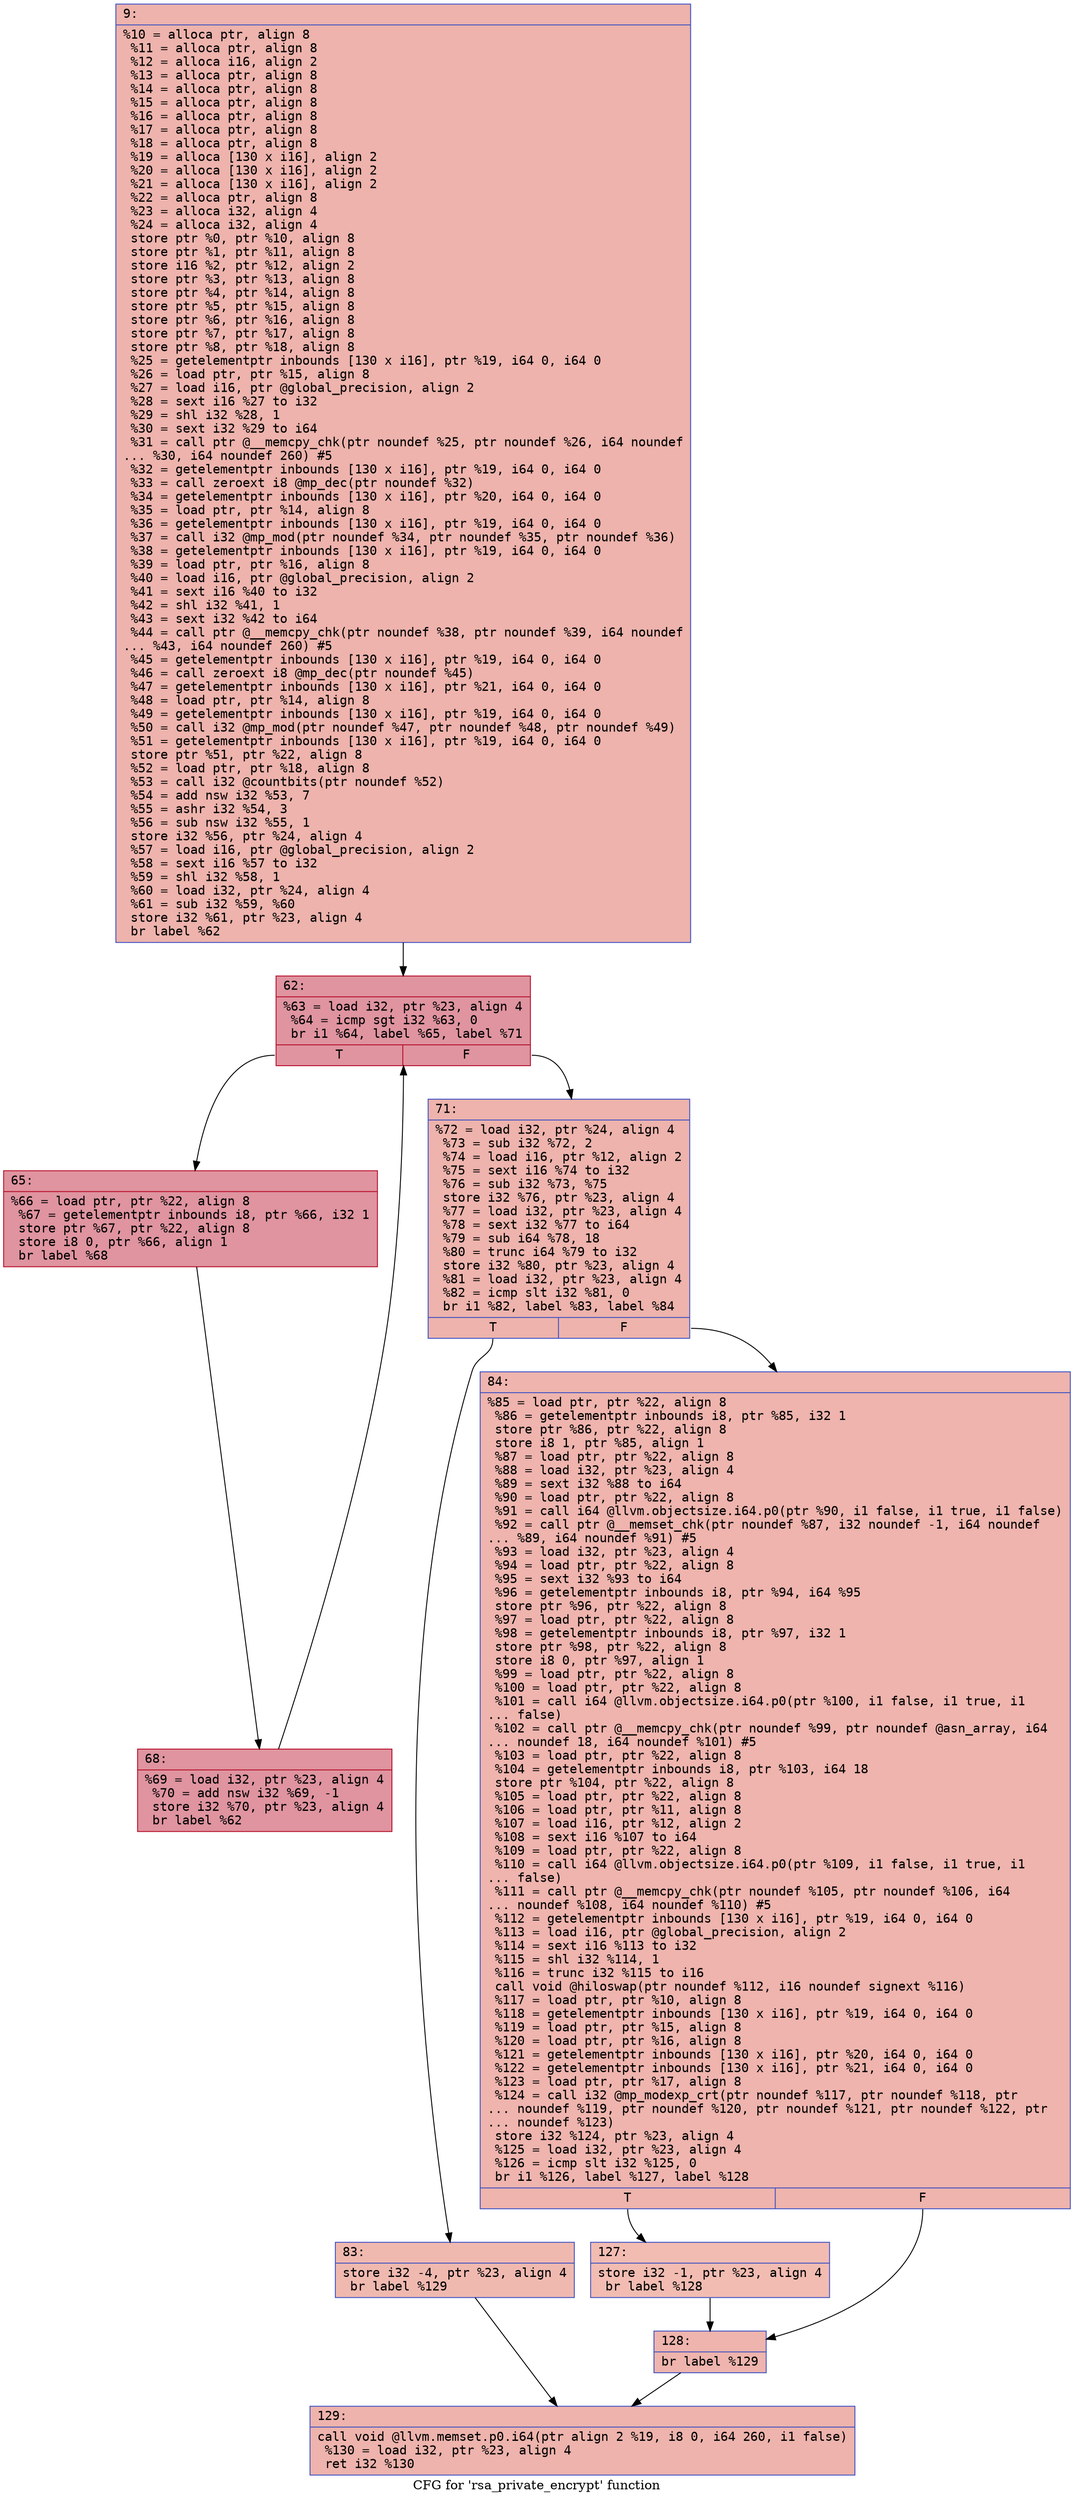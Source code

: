 digraph "CFG for 'rsa_private_encrypt' function" {
	label="CFG for 'rsa_private_encrypt' function";

	Node0x6000035865d0 [shape=record,color="#3d50c3ff", style=filled, fillcolor="#d6524470" fontname="Courier",label="{9:\l|  %10 = alloca ptr, align 8\l  %11 = alloca ptr, align 8\l  %12 = alloca i16, align 2\l  %13 = alloca ptr, align 8\l  %14 = alloca ptr, align 8\l  %15 = alloca ptr, align 8\l  %16 = alloca ptr, align 8\l  %17 = alloca ptr, align 8\l  %18 = alloca ptr, align 8\l  %19 = alloca [130 x i16], align 2\l  %20 = alloca [130 x i16], align 2\l  %21 = alloca [130 x i16], align 2\l  %22 = alloca ptr, align 8\l  %23 = alloca i32, align 4\l  %24 = alloca i32, align 4\l  store ptr %0, ptr %10, align 8\l  store ptr %1, ptr %11, align 8\l  store i16 %2, ptr %12, align 2\l  store ptr %3, ptr %13, align 8\l  store ptr %4, ptr %14, align 8\l  store ptr %5, ptr %15, align 8\l  store ptr %6, ptr %16, align 8\l  store ptr %7, ptr %17, align 8\l  store ptr %8, ptr %18, align 8\l  %25 = getelementptr inbounds [130 x i16], ptr %19, i64 0, i64 0\l  %26 = load ptr, ptr %15, align 8\l  %27 = load i16, ptr @global_precision, align 2\l  %28 = sext i16 %27 to i32\l  %29 = shl i32 %28, 1\l  %30 = sext i32 %29 to i64\l  %31 = call ptr @__memcpy_chk(ptr noundef %25, ptr noundef %26, i64 noundef\l... %30, i64 noundef 260) #5\l  %32 = getelementptr inbounds [130 x i16], ptr %19, i64 0, i64 0\l  %33 = call zeroext i8 @mp_dec(ptr noundef %32)\l  %34 = getelementptr inbounds [130 x i16], ptr %20, i64 0, i64 0\l  %35 = load ptr, ptr %14, align 8\l  %36 = getelementptr inbounds [130 x i16], ptr %19, i64 0, i64 0\l  %37 = call i32 @mp_mod(ptr noundef %34, ptr noundef %35, ptr noundef %36)\l  %38 = getelementptr inbounds [130 x i16], ptr %19, i64 0, i64 0\l  %39 = load ptr, ptr %16, align 8\l  %40 = load i16, ptr @global_precision, align 2\l  %41 = sext i16 %40 to i32\l  %42 = shl i32 %41, 1\l  %43 = sext i32 %42 to i64\l  %44 = call ptr @__memcpy_chk(ptr noundef %38, ptr noundef %39, i64 noundef\l... %43, i64 noundef 260) #5\l  %45 = getelementptr inbounds [130 x i16], ptr %19, i64 0, i64 0\l  %46 = call zeroext i8 @mp_dec(ptr noundef %45)\l  %47 = getelementptr inbounds [130 x i16], ptr %21, i64 0, i64 0\l  %48 = load ptr, ptr %14, align 8\l  %49 = getelementptr inbounds [130 x i16], ptr %19, i64 0, i64 0\l  %50 = call i32 @mp_mod(ptr noundef %47, ptr noundef %48, ptr noundef %49)\l  %51 = getelementptr inbounds [130 x i16], ptr %19, i64 0, i64 0\l  store ptr %51, ptr %22, align 8\l  %52 = load ptr, ptr %18, align 8\l  %53 = call i32 @countbits(ptr noundef %52)\l  %54 = add nsw i32 %53, 7\l  %55 = ashr i32 %54, 3\l  %56 = sub nsw i32 %55, 1\l  store i32 %56, ptr %24, align 4\l  %57 = load i16, ptr @global_precision, align 2\l  %58 = sext i16 %57 to i32\l  %59 = shl i32 %58, 1\l  %60 = load i32, ptr %24, align 4\l  %61 = sub i32 %59, %60\l  store i32 %61, ptr %23, align 4\l  br label %62\l}"];
	Node0x6000035865d0 -> Node0x600003586620[tooltip="9 -> 62\nProbability 100.00%" ];
	Node0x600003586620 [shape=record,color="#b70d28ff", style=filled, fillcolor="#b70d2870" fontname="Courier",label="{62:\l|  %63 = load i32, ptr %23, align 4\l  %64 = icmp sgt i32 %63, 0\l  br i1 %64, label %65, label %71\l|{<s0>T|<s1>F}}"];
	Node0x600003586620:s0 -> Node0x600003586670[tooltip="62 -> 65\nProbability 96.88%" ];
	Node0x600003586620:s1 -> Node0x600003586710[tooltip="62 -> 71\nProbability 3.12%" ];
	Node0x600003586670 [shape=record,color="#b70d28ff", style=filled, fillcolor="#b70d2870" fontname="Courier",label="{65:\l|  %66 = load ptr, ptr %22, align 8\l  %67 = getelementptr inbounds i8, ptr %66, i32 1\l  store ptr %67, ptr %22, align 8\l  store i8 0, ptr %66, align 1\l  br label %68\l}"];
	Node0x600003586670 -> Node0x6000035866c0[tooltip="65 -> 68\nProbability 100.00%" ];
	Node0x6000035866c0 [shape=record,color="#b70d28ff", style=filled, fillcolor="#b70d2870" fontname="Courier",label="{68:\l|  %69 = load i32, ptr %23, align 4\l  %70 = add nsw i32 %69, -1\l  store i32 %70, ptr %23, align 4\l  br label %62\l}"];
	Node0x6000035866c0 -> Node0x600003586620[tooltip="68 -> 62\nProbability 100.00%" ];
	Node0x600003586710 [shape=record,color="#3d50c3ff", style=filled, fillcolor="#d6524470" fontname="Courier",label="{71:\l|  %72 = load i32, ptr %24, align 4\l  %73 = sub i32 %72, 2\l  %74 = load i16, ptr %12, align 2\l  %75 = sext i16 %74 to i32\l  %76 = sub i32 %73, %75\l  store i32 %76, ptr %23, align 4\l  %77 = load i32, ptr %23, align 4\l  %78 = sext i32 %77 to i64\l  %79 = sub i64 %78, 18\l  %80 = trunc i64 %79 to i32\l  store i32 %80, ptr %23, align 4\l  %81 = load i32, ptr %23, align 4\l  %82 = icmp slt i32 %81, 0\l  br i1 %82, label %83, label %84\l|{<s0>T|<s1>F}}"];
	Node0x600003586710:s0 -> Node0x600003586760[tooltip="71 -> 83\nProbability 37.50%" ];
	Node0x600003586710:s1 -> Node0x6000035867b0[tooltip="71 -> 84\nProbability 62.50%" ];
	Node0x600003586760 [shape=record,color="#3d50c3ff", style=filled, fillcolor="#de614d70" fontname="Courier",label="{83:\l|  store i32 -4, ptr %23, align 4\l  br label %129\l}"];
	Node0x600003586760 -> Node0x6000035868a0[tooltip="83 -> 129\nProbability 100.00%" ];
	Node0x6000035867b0 [shape=record,color="#3d50c3ff", style=filled, fillcolor="#d8564670" fontname="Courier",label="{84:\l|  %85 = load ptr, ptr %22, align 8\l  %86 = getelementptr inbounds i8, ptr %85, i32 1\l  store ptr %86, ptr %22, align 8\l  store i8 1, ptr %85, align 1\l  %87 = load ptr, ptr %22, align 8\l  %88 = load i32, ptr %23, align 4\l  %89 = sext i32 %88 to i64\l  %90 = load ptr, ptr %22, align 8\l  %91 = call i64 @llvm.objectsize.i64.p0(ptr %90, i1 false, i1 true, i1 false)\l  %92 = call ptr @__memset_chk(ptr noundef %87, i32 noundef -1, i64 noundef\l... %89, i64 noundef %91) #5\l  %93 = load i32, ptr %23, align 4\l  %94 = load ptr, ptr %22, align 8\l  %95 = sext i32 %93 to i64\l  %96 = getelementptr inbounds i8, ptr %94, i64 %95\l  store ptr %96, ptr %22, align 8\l  %97 = load ptr, ptr %22, align 8\l  %98 = getelementptr inbounds i8, ptr %97, i32 1\l  store ptr %98, ptr %22, align 8\l  store i8 0, ptr %97, align 1\l  %99 = load ptr, ptr %22, align 8\l  %100 = load ptr, ptr %22, align 8\l  %101 = call i64 @llvm.objectsize.i64.p0(ptr %100, i1 false, i1 true, i1\l... false)\l  %102 = call ptr @__memcpy_chk(ptr noundef %99, ptr noundef @asn_array, i64\l... noundef 18, i64 noundef %101) #5\l  %103 = load ptr, ptr %22, align 8\l  %104 = getelementptr inbounds i8, ptr %103, i64 18\l  store ptr %104, ptr %22, align 8\l  %105 = load ptr, ptr %22, align 8\l  %106 = load ptr, ptr %11, align 8\l  %107 = load i16, ptr %12, align 2\l  %108 = sext i16 %107 to i64\l  %109 = load ptr, ptr %22, align 8\l  %110 = call i64 @llvm.objectsize.i64.p0(ptr %109, i1 false, i1 true, i1\l... false)\l  %111 = call ptr @__memcpy_chk(ptr noundef %105, ptr noundef %106, i64\l... noundef %108, i64 noundef %110) #5\l  %112 = getelementptr inbounds [130 x i16], ptr %19, i64 0, i64 0\l  %113 = load i16, ptr @global_precision, align 2\l  %114 = sext i16 %113 to i32\l  %115 = shl i32 %114, 1\l  %116 = trunc i32 %115 to i16\l  call void @hiloswap(ptr noundef %112, i16 noundef signext %116)\l  %117 = load ptr, ptr %10, align 8\l  %118 = getelementptr inbounds [130 x i16], ptr %19, i64 0, i64 0\l  %119 = load ptr, ptr %15, align 8\l  %120 = load ptr, ptr %16, align 8\l  %121 = getelementptr inbounds [130 x i16], ptr %20, i64 0, i64 0\l  %122 = getelementptr inbounds [130 x i16], ptr %21, i64 0, i64 0\l  %123 = load ptr, ptr %17, align 8\l  %124 = call i32 @mp_modexp_crt(ptr noundef %117, ptr noundef %118, ptr\l... noundef %119, ptr noundef %120, ptr noundef %121, ptr noundef %122, ptr\l... noundef %123)\l  store i32 %124, ptr %23, align 4\l  %125 = load i32, ptr %23, align 4\l  %126 = icmp slt i32 %125, 0\l  br i1 %126, label %127, label %128\l|{<s0>T|<s1>F}}"];
	Node0x6000035867b0:s0 -> Node0x600003586800[tooltip="84 -> 127\nProbability 37.50%" ];
	Node0x6000035867b0:s1 -> Node0x600003586850[tooltip="84 -> 128\nProbability 62.50%" ];
	Node0x600003586800 [shape=record,color="#3d50c3ff", style=filled, fillcolor="#e1675170" fontname="Courier",label="{127:\l|  store i32 -1, ptr %23, align 4\l  br label %128\l}"];
	Node0x600003586800 -> Node0x600003586850[tooltip="127 -> 128\nProbability 100.00%" ];
	Node0x600003586850 [shape=record,color="#3d50c3ff", style=filled, fillcolor="#d8564670" fontname="Courier",label="{128:\l|  br label %129\l}"];
	Node0x600003586850 -> Node0x6000035868a0[tooltip="128 -> 129\nProbability 100.00%" ];
	Node0x6000035868a0 [shape=record,color="#3d50c3ff", style=filled, fillcolor="#d6524470" fontname="Courier",label="{129:\l|  call void @llvm.memset.p0.i64(ptr align 2 %19, i8 0, i64 260, i1 false)\l  %130 = load i32, ptr %23, align 4\l  ret i32 %130\l}"];
}
